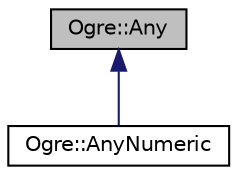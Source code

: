 digraph "Ogre::Any"
{
  bgcolor="transparent";
  edge [fontname="Helvetica",fontsize="10",labelfontname="Helvetica",labelfontsize="10"];
  node [fontname="Helvetica",fontsize="10",shape=record];
  Node0 [label="Ogre::Any",height=0.2,width=0.4,color="black", fillcolor="grey75", style="filled", fontcolor="black"];
  Node0 -> Node1 [dir="back",color="midnightblue",fontsize="10",style="solid",fontname="Helvetica"];
  Node1 [label="Ogre::AnyNumeric",height=0.2,width=0.4,color="black",URL="$class_ogre_1_1_any_numeric.html",tooltip="Specialised Any class which has built in arithmetic operators, but can hold only types which support ..."];
}
